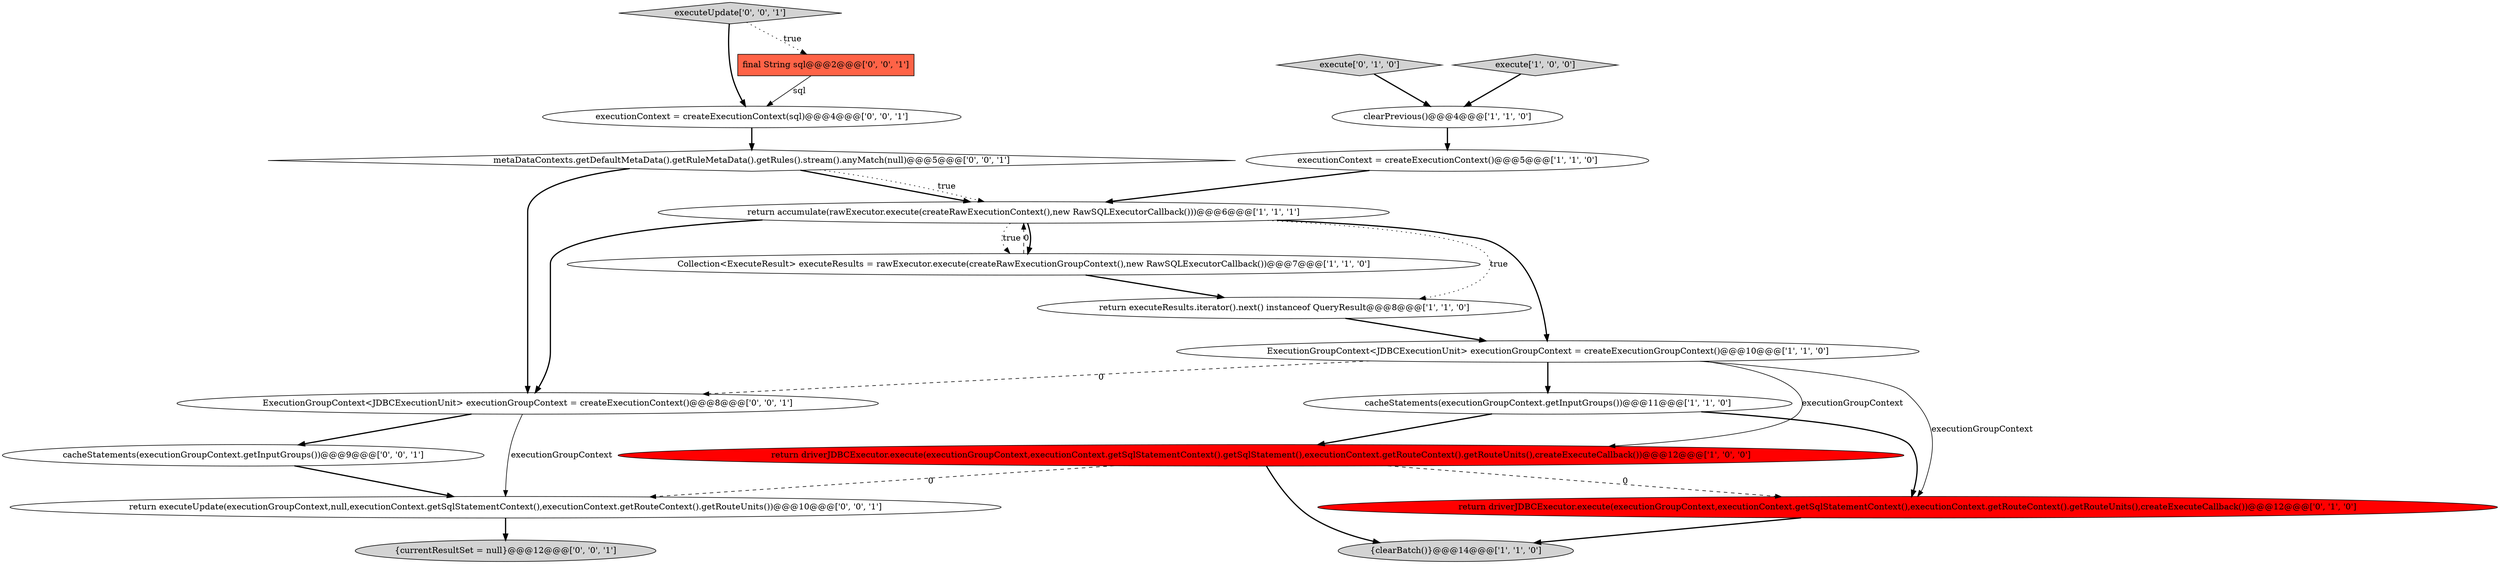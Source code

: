digraph {
16 [style = filled, label = "executionContext = createExecutionContext(sql)@@@4@@@['0', '0', '1']", fillcolor = white, shape = ellipse image = "AAA0AAABBB3BBB"];
0 [style = filled, label = "ExecutionGroupContext<JDBCExecutionUnit> executionGroupContext = createExecutionGroupContext()@@@10@@@['1', '1', '0']", fillcolor = white, shape = ellipse image = "AAA0AAABBB1BBB"];
8 [style = filled, label = "return driverJDBCExecutor.execute(executionGroupContext,executionContext.getSqlStatementContext().getSqlStatement(),executionContext.getRouteContext().getRouteUnits(),createExecuteCallback())@@@12@@@['1', '0', '0']", fillcolor = red, shape = ellipse image = "AAA1AAABBB1BBB"];
3 [style = filled, label = "{clearBatch()}@@@14@@@['1', '1', '0']", fillcolor = lightgray, shape = ellipse image = "AAA0AAABBB1BBB"];
1 [style = filled, label = "cacheStatements(executionGroupContext.getInputGroups())@@@11@@@['1', '1', '0']", fillcolor = white, shape = ellipse image = "AAA0AAABBB1BBB"];
12 [style = filled, label = "cacheStatements(executionGroupContext.getInputGroups())@@@9@@@['0', '0', '1']", fillcolor = white, shape = ellipse image = "AAA0AAABBB3BBB"];
18 [style = filled, label = "return executeUpdate(executionGroupContext,null,executionContext.getSqlStatementContext(),executionContext.getRouteContext().getRouteUnits())@@@10@@@['0', '0', '1']", fillcolor = white, shape = ellipse image = "AAA0AAABBB3BBB"];
19 [style = filled, label = "metaDataContexts.getDefaultMetaData().getRuleMetaData().getRules().stream().anyMatch(null)@@@5@@@['0', '0', '1']", fillcolor = white, shape = diamond image = "AAA0AAABBB3BBB"];
11 [style = filled, label = "execute['0', '1', '0']", fillcolor = lightgray, shape = diamond image = "AAA0AAABBB2BBB"];
10 [style = filled, label = "return driverJDBCExecutor.execute(executionGroupContext,executionContext.getSqlStatementContext(),executionContext.getRouteContext().getRouteUnits(),createExecuteCallback())@@@12@@@['0', '1', '0']", fillcolor = red, shape = ellipse image = "AAA1AAABBB2BBB"];
6 [style = filled, label = "execute['1', '0', '0']", fillcolor = lightgray, shape = diamond image = "AAA0AAABBB1BBB"];
5 [style = filled, label = "return accumulate(rawExecutor.execute(createRawExecutionContext(),new RawSQLExecutorCallback()))@@@6@@@['1', '1', '1']", fillcolor = white, shape = ellipse image = "AAA0AAABBB1BBB"];
13 [style = filled, label = "final String sql@@@2@@@['0', '0', '1']", fillcolor = tomato, shape = box image = "AAA0AAABBB3BBB"];
14 [style = filled, label = "executeUpdate['0', '0', '1']", fillcolor = lightgray, shape = diamond image = "AAA0AAABBB3BBB"];
15 [style = filled, label = "{currentResultSet = null}@@@12@@@['0', '0', '1']", fillcolor = lightgray, shape = ellipse image = "AAA0AAABBB3BBB"];
7 [style = filled, label = "executionContext = createExecutionContext()@@@5@@@['1', '1', '0']", fillcolor = white, shape = ellipse image = "AAA0AAABBB1BBB"];
2 [style = filled, label = "clearPrevious()@@@4@@@['1', '1', '0']", fillcolor = white, shape = ellipse image = "AAA0AAABBB1BBB"];
9 [style = filled, label = "Collection<ExecuteResult> executeResults = rawExecutor.execute(createRawExecutionGroupContext(),new RawSQLExecutorCallback())@@@7@@@['1', '1', '0']", fillcolor = white, shape = ellipse image = "AAA0AAABBB1BBB"];
17 [style = filled, label = "ExecutionGroupContext<JDBCExecutionUnit> executionGroupContext = createExecutionContext()@@@8@@@['0', '0', '1']", fillcolor = white, shape = ellipse image = "AAA0AAABBB3BBB"];
4 [style = filled, label = "return executeResults.iterator().next() instanceof QueryResult@@@8@@@['1', '1', '0']", fillcolor = white, shape = ellipse image = "AAA0AAABBB1BBB"];
14->16 [style = bold, label=""];
1->8 [style = bold, label=""];
8->10 [style = dashed, label="0"];
5->9 [style = bold, label=""];
17->18 [style = solid, label="executionGroupContext"];
0->8 [style = solid, label="executionGroupContext"];
9->4 [style = bold, label=""];
8->3 [style = bold, label=""];
18->15 [style = bold, label=""];
10->3 [style = bold, label=""];
19->17 [style = bold, label=""];
16->19 [style = bold, label=""];
5->17 [style = bold, label=""];
0->17 [style = dashed, label="0"];
11->2 [style = bold, label=""];
14->13 [style = dotted, label="true"];
5->4 [style = dotted, label="true"];
4->0 [style = bold, label=""];
6->2 [style = bold, label=""];
19->5 [style = bold, label=""];
9->5 [style = dashed, label="0"];
7->5 [style = bold, label=""];
17->12 [style = bold, label=""];
5->0 [style = bold, label=""];
0->1 [style = bold, label=""];
0->10 [style = solid, label="executionGroupContext"];
12->18 [style = bold, label=""];
19->5 [style = dotted, label="true"];
5->9 [style = dotted, label="true"];
8->18 [style = dashed, label="0"];
2->7 [style = bold, label=""];
13->16 [style = solid, label="sql"];
1->10 [style = bold, label=""];
}
